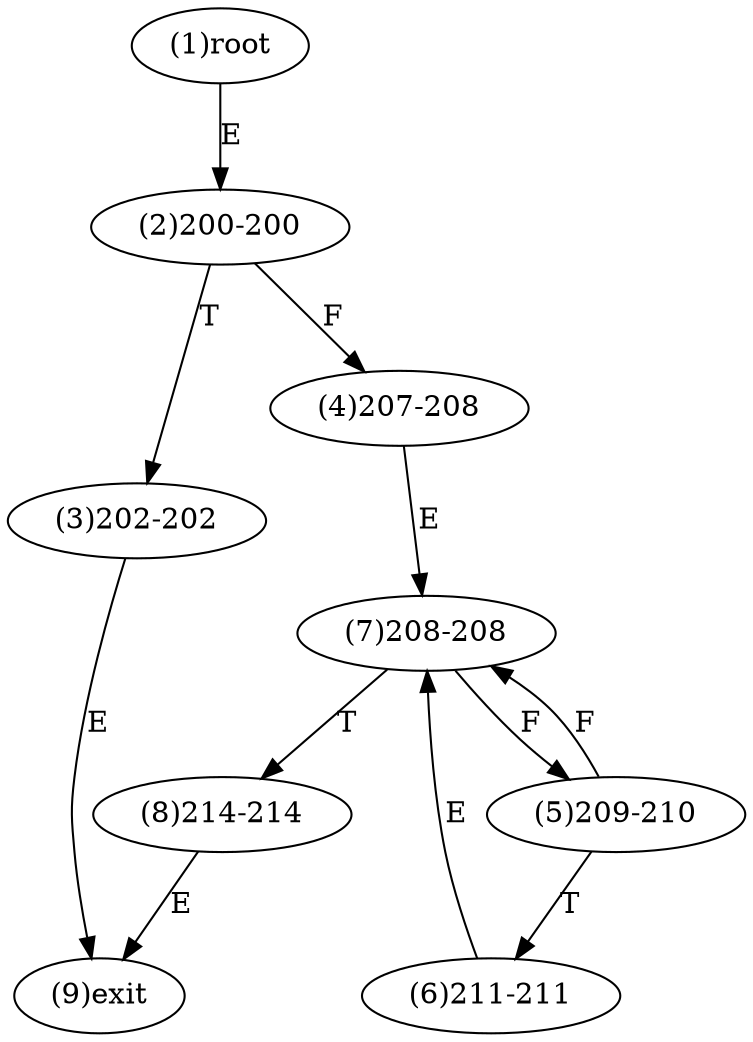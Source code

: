 digraph "" { 
1[ label="(1)root"];
2[ label="(2)200-200"];
3[ label="(3)202-202"];
4[ label="(4)207-208"];
5[ label="(5)209-210"];
6[ label="(6)211-211"];
7[ label="(7)208-208"];
8[ label="(8)214-214"];
9[ label="(9)exit"];
1->2[ label="E"];
2->4[ label="F"];
2->3[ label="T"];
3->9[ label="E"];
4->7[ label="E"];
5->7[ label="F"];
5->6[ label="T"];
6->7[ label="E"];
7->5[ label="F"];
7->8[ label="T"];
8->9[ label="E"];
}